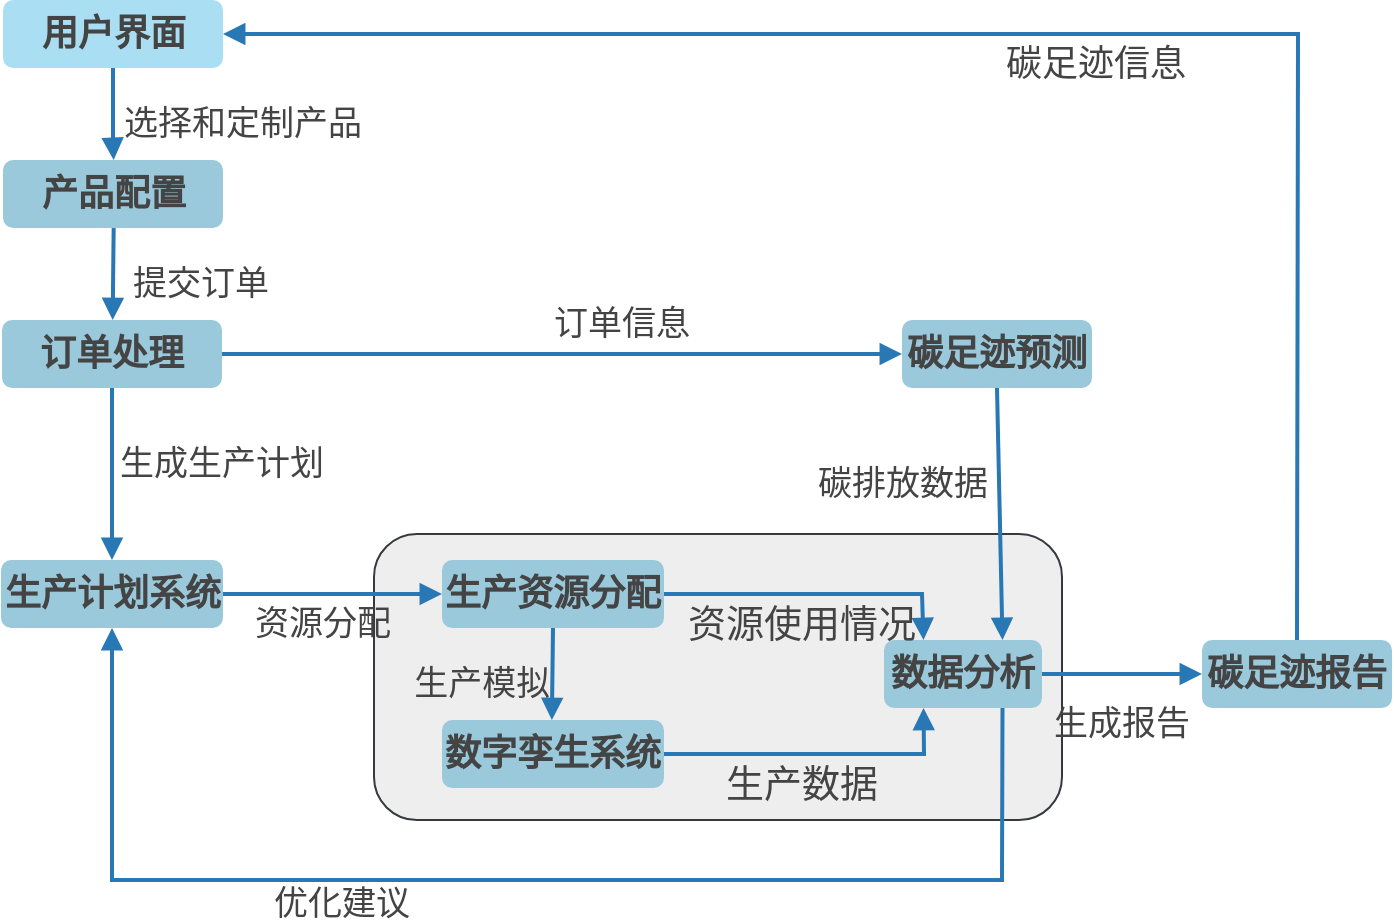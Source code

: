 <mxfile version="22.1.5" type="github">
  <diagram name="第 1 页" id="huQThDGv-8G8NNuIXjue">
    <mxGraphModel dx="1829" dy="543" grid="1" gridSize="10" guides="1" tooltips="1" connect="1" arrows="1" fold="1" page="1" pageScale="1" pageWidth="827" pageHeight="1169" math="0" shadow="0">
      <root>
        <mxCell id="0" />
        <mxCell id="1" parent="0" />
        <mxCell id="dUvGVehSbr8Q-rEk_FQs-81" value="" style="rounded=1;whiteSpace=wrap;html=1;fontSize=16;fillColor=#eeeeee;strokeColor=#36393d;" parent="1" vertex="1">
          <mxGeometry x="176" y="1087" width="344" height="143" as="geometry" />
        </mxCell>
        <mxCell id="dUvGVehSbr8Q-rEk_FQs-15" value="用户界面" style="whiteSpace=wrap;strokeWidth=1;fontSize=18;fontFamily=Times New Roman;rounded=1;fillColor=#AADEF2;strokeColor=none;fontColor=#444444;fontStyle=1" parent="1" vertex="1">
          <mxGeometry x="-9.5" y="820" width="110" height="34" as="geometry" />
        </mxCell>
        <mxCell id="dUvGVehSbr8Q-rEk_FQs-16" value="产品配置" style="whiteSpace=wrap;strokeWidth=1;fontSize=18;fontFamily=Times New Roman;fillColor=#9ac9db;strokeColor=none;rounded=1;fontColor=#444444;fontStyle=1" parent="1" vertex="1">
          <mxGeometry x="-9.5" y="900" width="110" height="34" as="geometry" />
        </mxCell>
        <mxCell id="dUvGVehSbr8Q-rEk_FQs-17" value="订单处理" style="whiteSpace=wrap;strokeWidth=1;fontSize=18;fontFamily=Times New Roman;fillColor=#9ac9db;strokeColor=none;rounded=1;fontColor=#444444;fontStyle=1" parent="1" vertex="1">
          <mxGeometry x="-10" y="980" width="110" height="34" as="geometry" />
        </mxCell>
        <mxCell id="dUvGVehSbr8Q-rEk_FQs-18" value="生产计划系统" style="whiteSpace=wrap;strokeWidth=1;fontSize=18;fontFamily=Times New Roman;fillColor=#9ac9db;strokeColor=none;rounded=1;fontColor=#444444;fontStyle=1" parent="1" vertex="1">
          <mxGeometry x="-10.5" y="1100" width="111" height="34" as="geometry" />
        </mxCell>
        <mxCell id="dUvGVehSbr8Q-rEk_FQs-19" value="生产资源分配" style="whiteSpace=wrap;strokeWidth=1;fontSize=18;fontFamily=Times New Roman;fillColor=#9ac9db;strokeColor=none;rounded=1;fontColor=#444444;fontStyle=1" parent="1" vertex="1">
          <mxGeometry x="210" y="1100" width="111" height="34" as="geometry" />
        </mxCell>
        <mxCell id="dUvGVehSbr8Q-rEk_FQs-20" value="数字孪生系统" style="whiteSpace=wrap;strokeWidth=1;fontSize=18;fontFamily=Times New Roman;fillColor=#9ac9db;strokeColor=none;rounded=1;fontColor=#444444;fontStyle=1" parent="1" vertex="1">
          <mxGeometry x="210" y="1180" width="111" height="34" as="geometry" />
        </mxCell>
        <mxCell id="dUvGVehSbr8Q-rEk_FQs-25" value="碳足迹预测" style="whiteSpace=wrap;strokeWidth=1;fontSize=18;fontFamily=Times New Roman;fillColor=#9ac9db;strokeColor=none;rounded=1;fontColor=#444444;fontStyle=1" parent="1" vertex="1">
          <mxGeometry x="440" y="980" width="95" height="34" as="geometry" />
        </mxCell>
        <mxCell id="dUvGVehSbr8Q-rEk_FQs-26" value="数据分析" style="whiteSpace=wrap;strokeWidth=1;fontSize=18;fontFamily=Times New Roman;fillColor=#9ac9db;strokeColor=none;rounded=1;fontColor=#444444;fontStyle=1" parent="1" vertex="1">
          <mxGeometry x="431" y="1140" width="79" height="34" as="geometry" />
        </mxCell>
        <mxCell id="dUvGVehSbr8Q-rEk_FQs-27" value="碳足迹报告" style="whiteSpace=wrap;strokeWidth=1;fontSize=18;fontFamily=Times New Roman;fillColor=#9ac9db;strokeColor=none;rounded=1;fontColor=#444444;fontStyle=1" parent="1" vertex="1">
          <mxGeometry x="590" y="1140" width="95" height="34" as="geometry" />
        </mxCell>
        <mxCell id="dUvGVehSbr8Q-rEk_FQs-29" value="选择和定制产品" style="startArrow=none;endArrow=block;entryX=0.503;entryY=0.006;rounded=0;fontSize=17;fontFamily=Times New Roman;strokeColor=#2878b5;strokeWidth=2;fontColor=#444444;labelBackgroundColor=none;" parent="1" source="dUvGVehSbr8Q-rEk_FQs-15" target="dUvGVehSbr8Q-rEk_FQs-16" edge="1">
          <mxGeometry x="0.13" y="65" relative="1" as="geometry">
            <Array as="points">
              <mxPoint x="45.5" y="893" />
            </Array>
            <mxPoint as="offset" />
          </mxGeometry>
        </mxCell>
        <mxCell id="dUvGVehSbr8Q-rEk_FQs-30" value="提交订单" style="curved=1;startArrow=none;endArrow=block;exitX=0.503;exitY=0.994;entryX=0.503;entryY=0.011;rounded=0;fontSize=17;fontFamily=Times New Roman;strokeColor=#2878b5;strokeWidth=2;fontColor=#444444;labelBackgroundColor=none;" parent="1" source="dUvGVehSbr8Q-rEk_FQs-16" target="dUvGVehSbr8Q-rEk_FQs-17" edge="1">
          <mxGeometry x="0.11" y="44" relative="1" as="geometry">
            <Array as="points" />
            <mxPoint as="offset" />
          </mxGeometry>
        </mxCell>
        <mxCell id="dUvGVehSbr8Q-rEk_FQs-31" value="生成生产计划" style="startArrow=none;endArrow=block;entryX=0.5;entryY=-0.013;rounded=0;fontSize=17;fontFamily=Times New Roman;strokeColor=#2878b5;strokeWidth=2;fontColor=#444444;labelBackgroundColor=none;" parent="1" source="dUvGVehSbr8Q-rEk_FQs-17" target="dUvGVehSbr8Q-rEk_FQs-18" edge="1">
          <mxGeometry x="-0.163" y="55" relative="1" as="geometry">
            <Array as="points" />
            <mxPoint as="offset" />
          </mxGeometry>
        </mxCell>
        <mxCell id="dUvGVehSbr8Q-rEk_FQs-32" value="资源分配" style="startArrow=none;endArrow=block;exitX=1;exitY=0.5;entryX=0;entryY=0.5;rounded=0;fontSize=17;exitDx=0;exitDy=0;fontFamily=Times New Roman;strokeColor=#2878b5;strokeWidth=2;fontColor=#444444;entryDx=0;entryDy=0;labelBackgroundColor=none;" parent="1" source="dUvGVehSbr8Q-rEk_FQs-18" target="dUvGVehSbr8Q-rEk_FQs-19" edge="1">
          <mxGeometry x="-0.087" y="-13" relative="1" as="geometry">
            <Array as="points" />
            <mxPoint as="offset" />
          </mxGeometry>
        </mxCell>
        <mxCell id="dUvGVehSbr8Q-rEk_FQs-33" value="生产模拟" style="startArrow=none;endArrow=block;exitX=0.5;exitY=1;entryX=0.495;entryY=-0.002;rounded=0;fontSize=17;exitDx=0;exitDy=0;fontFamily=Times New Roman;strokeColor=#2878b5;strokeWidth=2;fontColor=#444444;labelBackgroundColor=none;" parent="1" source="dUvGVehSbr8Q-rEk_FQs-19" target="dUvGVehSbr8Q-rEk_FQs-20" edge="1">
          <mxGeometry x="0.147" y="-35" relative="1" as="geometry">
            <Array as="points" />
            <mxPoint as="offset" />
          </mxGeometry>
        </mxCell>
        <mxCell id="dUvGVehSbr8Q-rEk_FQs-38" value="订单信息" style="startArrow=none;endArrow=block;exitX=1;exitY=0.5;entryX=0;entryY=0.5;rounded=0;fontSize=17;exitDx=0;exitDy=0;entryDx=0;entryDy=0;fontFamily=Times New Roman;strokeColor=#2878b5;strokeWidth=2;fontColor=#444444;labelBackgroundColor=none;" parent="1" source="dUvGVehSbr8Q-rEk_FQs-17" target="dUvGVehSbr8Q-rEk_FQs-25" edge="1">
          <mxGeometry x="0.176" y="17" relative="1" as="geometry">
            <Array as="points">
              <mxPoint x="270" y="997" />
            </Array>
            <mxPoint as="offset" />
          </mxGeometry>
        </mxCell>
        <mxCell id="dUvGVehSbr8Q-rEk_FQs-39" value="碳排放数据" style="startArrow=none;endArrow=block;exitX=0.5;exitY=1;entryX=0.75;entryY=0;rounded=0;fontSize=17;entryDx=0;entryDy=0;exitDx=0;exitDy=0;fontFamily=Times New Roman;strokeColor=#2878b5;strokeWidth=2;fontColor=#444444;labelBackgroundColor=none;" parent="1" source="dUvGVehSbr8Q-rEk_FQs-25" target="dUvGVehSbr8Q-rEk_FQs-26" edge="1">
          <mxGeometry x="-0.287" y="-48" relative="1" as="geometry">
            <Array as="points" />
            <mxPoint as="offset" />
          </mxGeometry>
        </mxCell>
        <mxCell id="dUvGVehSbr8Q-rEk_FQs-40" value="生成报告" style="startArrow=none;endArrow=block;exitX=1;exitY=0.5;entryX=0;entryY=0.5;rounded=0;fontSize=17;exitDx=0;exitDy=0;entryDx=0;entryDy=0;fontFamily=Times New Roman;strokeColor=#2878b5;strokeWidth=2;fontColor=#444444;labelBackgroundColor=none;" parent="1" source="dUvGVehSbr8Q-rEk_FQs-26" target="dUvGVehSbr8Q-rEk_FQs-27" edge="1">
          <mxGeometry y="-23" relative="1" as="geometry">
            <Array as="points" />
            <mxPoint as="offset" />
          </mxGeometry>
        </mxCell>
        <mxCell id="dUvGVehSbr8Q-rEk_FQs-41" value="碳足迹信息" style="startArrow=none;endArrow=block;exitX=0.5;exitY=0;entryX=1;entryY=0.5;rounded=0;fontSize=18;exitDx=0;exitDy=0;entryDx=0;entryDy=0;fontFamily=Times New Roman;strokeColor=#2878b5;strokeWidth=2;fontColor=#444444;labelBackgroundColor=none;" parent="1" source="dUvGVehSbr8Q-rEk_FQs-27" target="dUvGVehSbr8Q-rEk_FQs-15" edge="1">
          <mxGeometry x="-0.039" y="13" relative="1" as="geometry">
            <Array as="points">
              <mxPoint x="638" y="837" />
            </Array>
            <mxPoint as="offset" />
          </mxGeometry>
        </mxCell>
        <mxCell id="dUvGVehSbr8Q-rEk_FQs-42" value="资源使用情况" style="startArrow=none;endArrow=block;exitX=1;exitY=0.5;entryX=0.25;entryY=0;rounded=0;fontSize=19;entryDx=0;entryDy=0;exitDx=0;exitDy=0;fontFamily=Times New Roman;strokeColor=#2878b5;strokeWidth=2;fontColor=#444444;labelBackgroundColor=none;" parent="1" source="dUvGVehSbr8Q-rEk_FQs-19" target="dUvGVehSbr8Q-rEk_FQs-26" edge="1">
          <mxGeometry x="-0.092" y="-13" relative="1" as="geometry">
            <Array as="points">
              <mxPoint x="450" y="1117" />
            </Array>
            <mxPoint as="offset" />
          </mxGeometry>
        </mxCell>
        <mxCell id="dUvGVehSbr8Q-rEk_FQs-43" value="生产数据" style="startArrow=none;endArrow=block;exitX=1;exitY=0.5;entryX=0.25;entryY=1;rounded=0;fontSize=19;entryDx=0;entryDy=0;exitDx=0;exitDy=0;fontFamily=Times New Roman;strokeColor=#2878b5;strokeWidth=2;fontColor=#444444;labelBackgroundColor=none;" parent="1" source="dUvGVehSbr8Q-rEk_FQs-20" target="dUvGVehSbr8Q-rEk_FQs-26" edge="1">
          <mxGeometry x="-0.098" y="-13" relative="1" as="geometry">
            <Array as="points">
              <mxPoint x="451" y="1197" />
            </Array>
            <mxPoint as="offset" />
          </mxGeometry>
        </mxCell>
        <mxCell id="dUvGVehSbr8Q-rEk_FQs-44" value="优化建议" style="startArrow=none;endArrow=block;entryX=0.5;entryY=1;rounded=0;fontSize=17;entryDx=0;entryDy=0;exitX=0.75;exitY=1;exitDx=0;exitDy=0;fontFamily=Times New Roman;strokeColor=#2878b5;strokeWidth=2;fontColor=#444444;labelBackgroundColor=none;" parent="1" source="dUvGVehSbr8Q-rEk_FQs-26" target="dUvGVehSbr8Q-rEk_FQs-18" edge="1">
          <mxGeometry x="0.266" y="10" relative="1" as="geometry">
            <Array as="points">
              <mxPoint x="490" y="1260" />
              <mxPoint x="45" y="1260" />
            </Array>
            <mxPoint x="479.5" y="1233" as="sourcePoint" />
            <mxPoint as="offset" />
            <mxPoint x="110" y="1250" as="targetPoint" />
          </mxGeometry>
        </mxCell>
      </root>
    </mxGraphModel>
  </diagram>
</mxfile>
